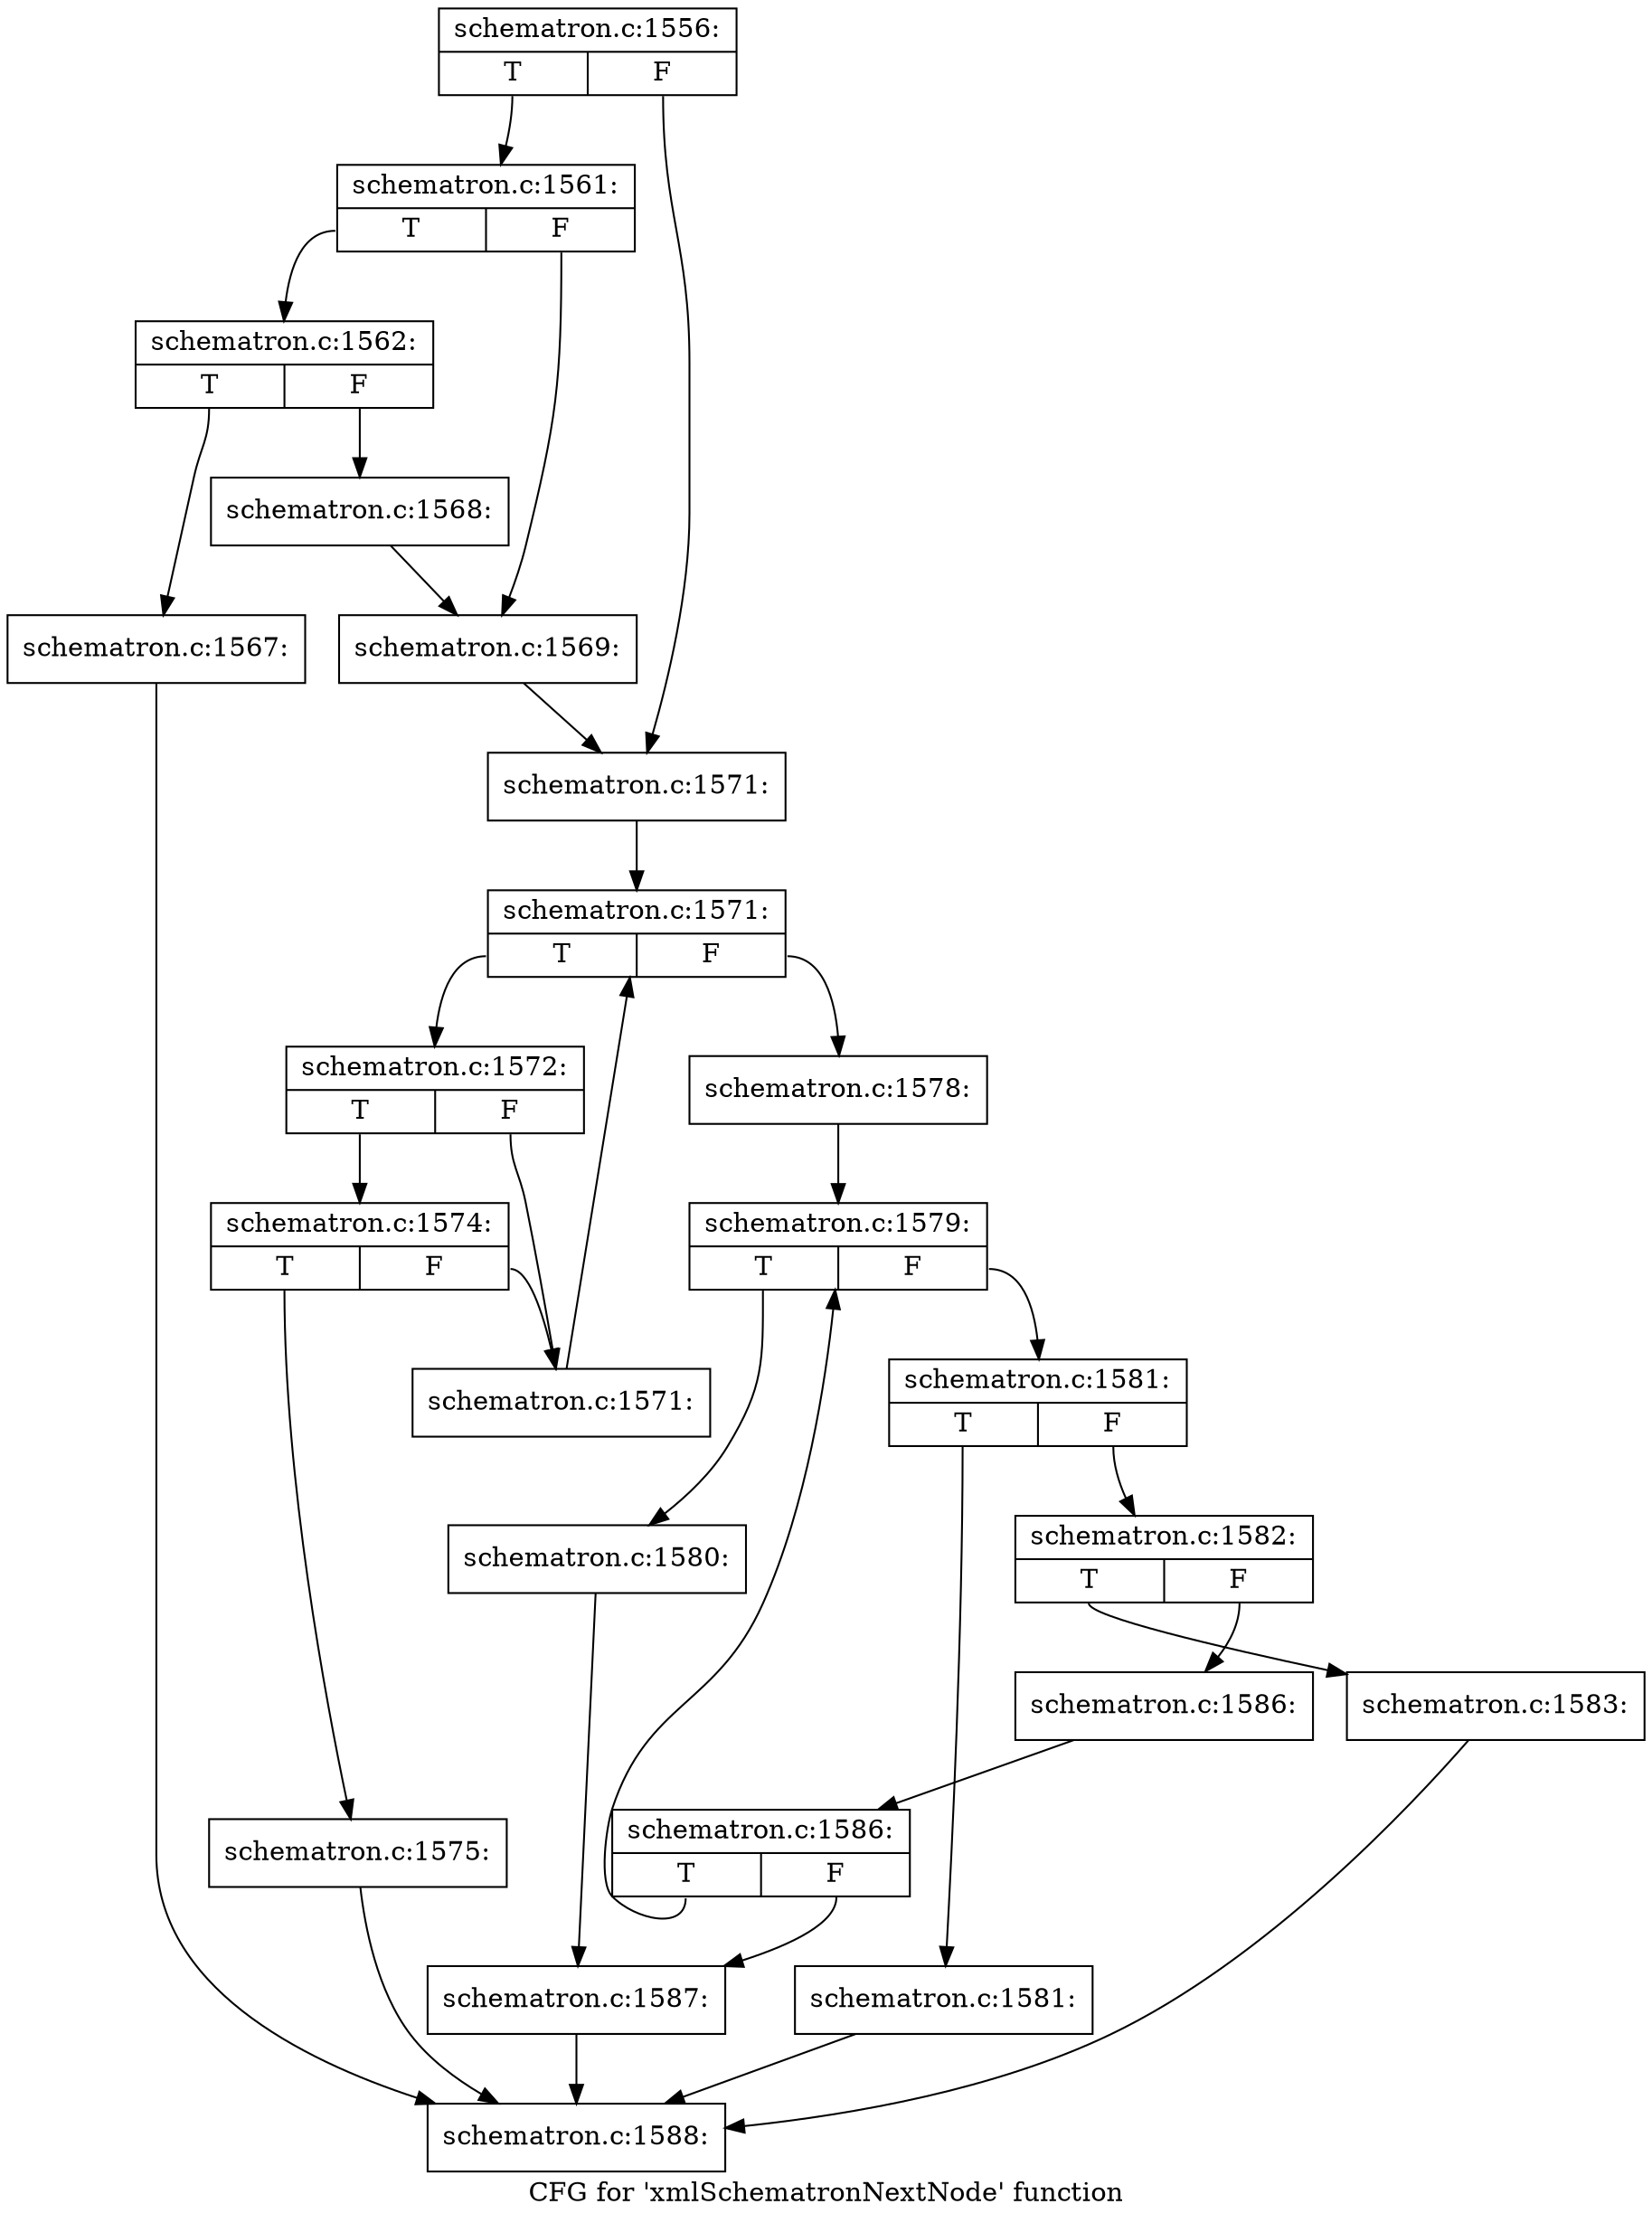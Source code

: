 digraph "CFG for 'xmlSchematronNextNode' function" {
	label="CFG for 'xmlSchematronNextNode' function";

	Node0x4d03a80 [shape=record,label="{schematron.c:1556:|{<s0>T|<s1>F}}"];
	Node0x4d03a80:s0 -> Node0x4d1f200;
	Node0x4d03a80:s1 -> Node0x4d1faf0;
	Node0x4d1f200 [shape=record,label="{schematron.c:1561:|{<s0>T|<s1>F}}"];
	Node0x4d1f200:s0 -> Node0x4d1f440;
	Node0x4d1f200:s1 -> Node0x4d1f490;
	Node0x4d1f440 [shape=record,label="{schematron.c:1562:|{<s0>T|<s1>F}}"];
	Node0x4d1f440:s0 -> Node0x4d20840;
	Node0x4d1f440:s1 -> Node0x4d20890;
	Node0x4d20840 [shape=record,label="{schematron.c:1567:}"];
	Node0x4d20840 -> Node0x4d1f7f0;
	Node0x4d20890 [shape=record,label="{schematron.c:1568:}"];
	Node0x4d20890 -> Node0x4d1f490;
	Node0x4d1f490 [shape=record,label="{schematron.c:1569:}"];
	Node0x4d1f490 -> Node0x4d1faf0;
	Node0x4d1faf0 [shape=record,label="{schematron.c:1571:}"];
	Node0x4d1faf0 -> Node0x4d21020;
	Node0x4d21020 [shape=record,label="{schematron.c:1571:|{<s0>T|<s1>F}}"];
	Node0x4d21020:s0 -> Node0x4d21540;
	Node0x4d21020:s1 -> Node0x4d21240;
	Node0x4d21540 [shape=record,label="{schematron.c:1572:|{<s0>T|<s1>F}}"];
	Node0x4d21540:s0 -> Node0x4d21960;
	Node0x4d21540:s1 -> Node0x4d21910;
	Node0x4d21960 [shape=record,label="{schematron.c:1574:|{<s0>T|<s1>F}}"];
	Node0x4d21960:s0 -> Node0x4d218c0;
	Node0x4d21960:s1 -> Node0x4d21910;
	Node0x4d218c0 [shape=record,label="{schematron.c:1575:}"];
	Node0x4d218c0 -> Node0x4d1f7f0;
	Node0x4d21910 [shape=record,label="{schematron.c:1571:}"];
	Node0x4d21910 -> Node0x4d21020;
	Node0x4d21240 [shape=record,label="{schematron.c:1578:}"];
	Node0x4d21240 -> Node0x4d223d0;
	Node0x4d223d0 [shape=record,label="{schematron.c:1579:|{<s0>T|<s1>F}}"];
	Node0x4d223d0:s0 -> Node0x4d22920;
	Node0x4d223d0:s1 -> Node0x4d22970;
	Node0x4d22920 [shape=record,label="{schematron.c:1580:}"];
	Node0x4d22920 -> Node0x4d22330;
	Node0x4d22970 [shape=record,label="{schematron.c:1581:|{<s0>T|<s1>F}}"];
	Node0x4d22970:s0 -> Node0x4d22ca0;
	Node0x4d22970:s1 -> Node0x4d22cf0;
	Node0x4d22ca0 [shape=record,label="{schematron.c:1581:}"];
	Node0x4d22ca0 -> Node0x4d1f7f0;
	Node0x4d22cf0 [shape=record,label="{schematron.c:1582:|{<s0>T|<s1>F}}"];
	Node0x4d22cf0:s0 -> Node0x4d23280;
	Node0x4d22cf0:s1 -> Node0x4d232d0;
	Node0x4d23280 [shape=record,label="{schematron.c:1583:}"];
	Node0x4d23280 -> Node0x4d1f7f0;
	Node0x4d232d0 [shape=record,label="{schematron.c:1586:}"];
	Node0x4d232d0 -> Node0x4d22380;
	Node0x4d22380 [shape=record,label="{schematron.c:1586:|{<s0>T|<s1>F}}"];
	Node0x4d22380:s0 -> Node0x4d223d0;
	Node0x4d22380:s1 -> Node0x4d22330;
	Node0x4d22330 [shape=record,label="{schematron.c:1587:}"];
	Node0x4d22330 -> Node0x4d1f7f0;
	Node0x4d1f7f0 [shape=record,label="{schematron.c:1588:}"];
}
